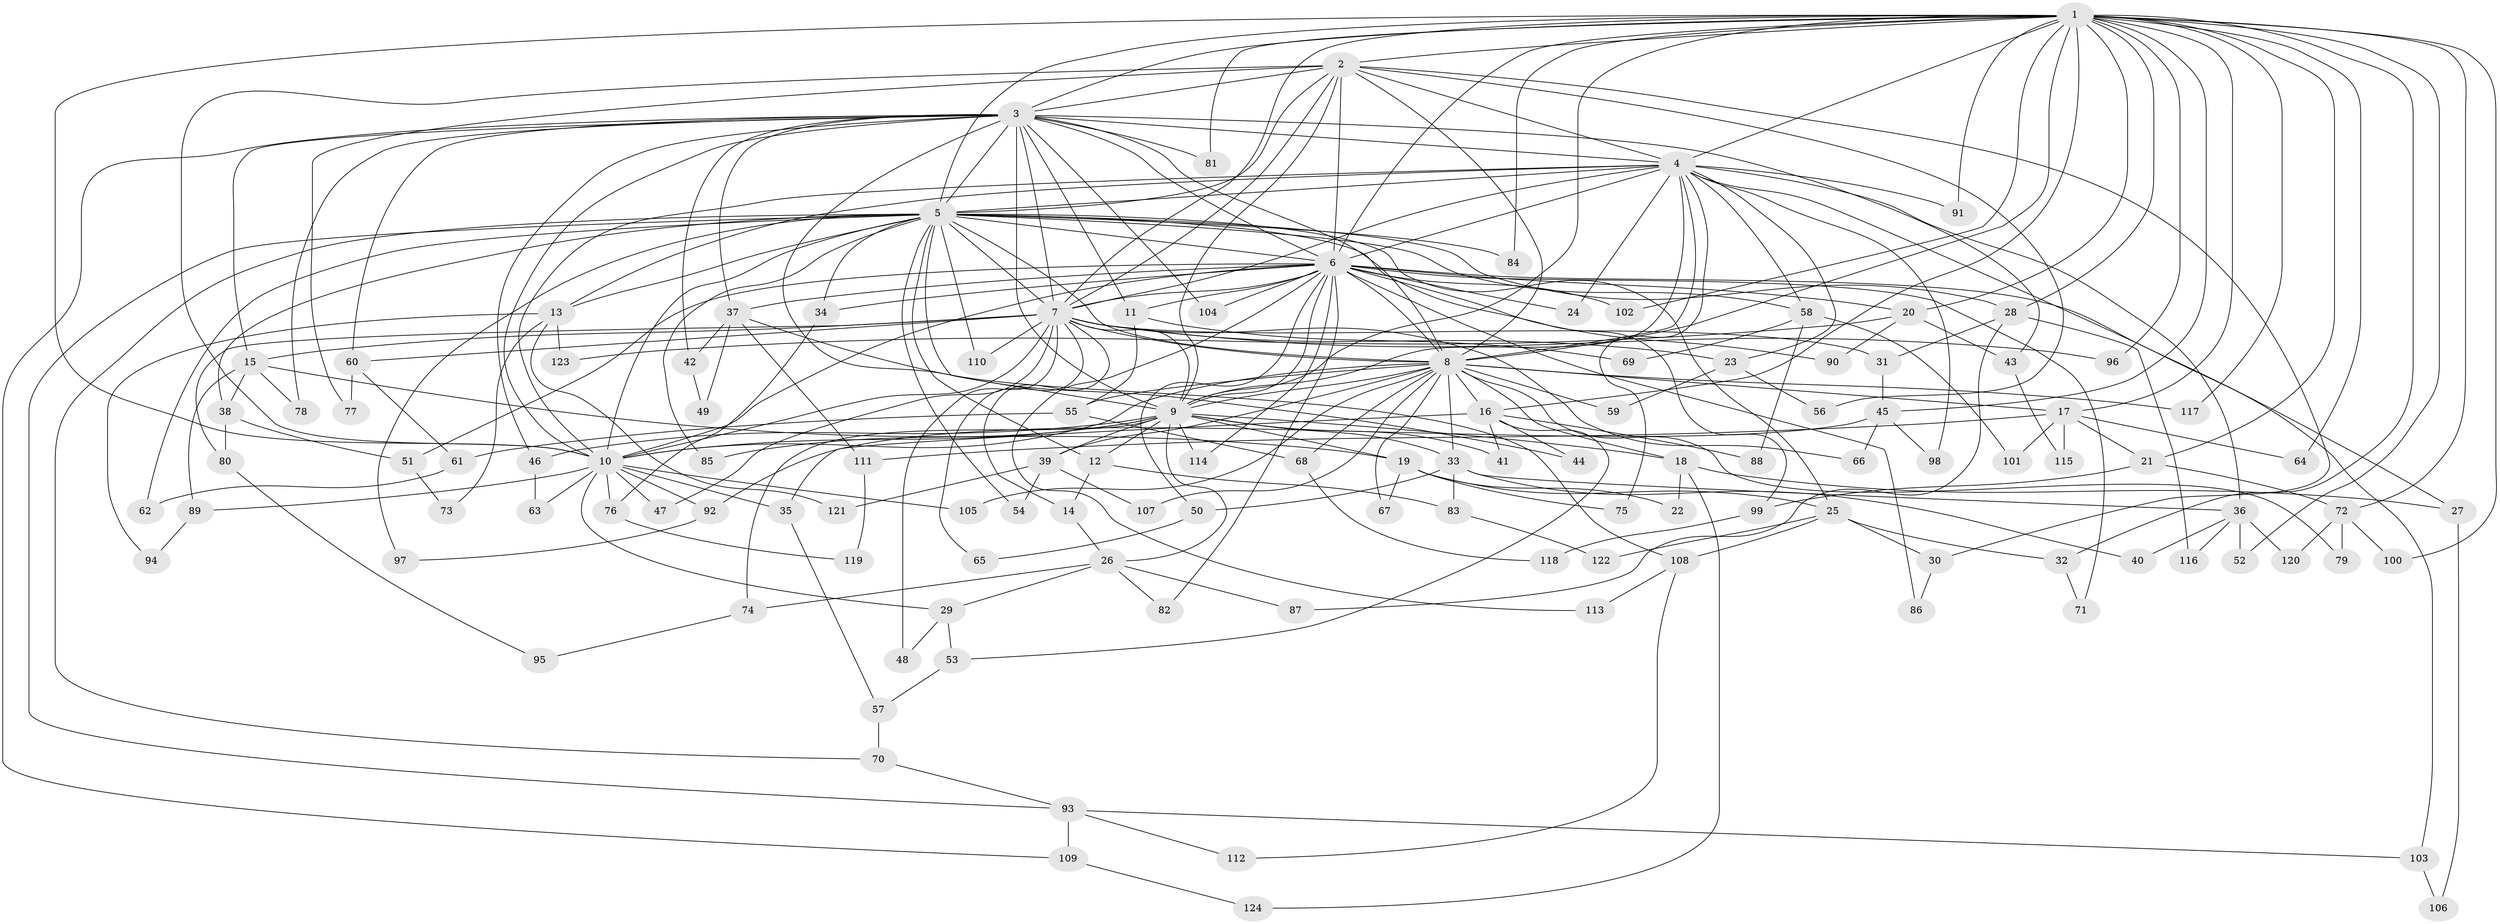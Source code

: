 // coarse degree distribution, {27: 0.011627906976744186, 31: 0.011627906976744186, 18: 0.011627906976744186, 20: 0.011627906976744186, 4: 0.046511627906976744, 2: 0.5232558139534884, 3: 0.19767441860465115, 5: 0.09302325581395349, 1: 0.03488372093023256, 6: 0.023255813953488372, 8: 0.03488372093023256}
// Generated by graph-tools (version 1.1) at 2025/47/03/04/25 21:47:46]
// undirected, 124 vertices, 273 edges
graph export_dot {
graph [start="1"]
  node [color=gray90,style=filled];
  1;
  2;
  3;
  4;
  5;
  6;
  7;
  8;
  9;
  10;
  11;
  12;
  13;
  14;
  15;
  16;
  17;
  18;
  19;
  20;
  21;
  22;
  23;
  24;
  25;
  26;
  27;
  28;
  29;
  30;
  31;
  32;
  33;
  34;
  35;
  36;
  37;
  38;
  39;
  40;
  41;
  42;
  43;
  44;
  45;
  46;
  47;
  48;
  49;
  50;
  51;
  52;
  53;
  54;
  55;
  56;
  57;
  58;
  59;
  60;
  61;
  62;
  63;
  64;
  65;
  66;
  67;
  68;
  69;
  70;
  71;
  72;
  73;
  74;
  75;
  76;
  77;
  78;
  79;
  80;
  81;
  82;
  83;
  84;
  85;
  86;
  87;
  88;
  89;
  90;
  91;
  92;
  93;
  94;
  95;
  96;
  97;
  98;
  99;
  100;
  101;
  102;
  103;
  104;
  105;
  106;
  107;
  108;
  109;
  110;
  111;
  112;
  113;
  114;
  115;
  116;
  117;
  118;
  119;
  120;
  121;
  122;
  123;
  124;
  1 -- 2;
  1 -- 3;
  1 -- 4;
  1 -- 5;
  1 -- 6;
  1 -- 7;
  1 -- 8;
  1 -- 9;
  1 -- 10;
  1 -- 16;
  1 -- 17;
  1 -- 20;
  1 -- 21;
  1 -- 28;
  1 -- 32;
  1 -- 45;
  1 -- 52;
  1 -- 64;
  1 -- 72;
  1 -- 81;
  1 -- 84;
  1 -- 91;
  1 -- 96;
  1 -- 100;
  1 -- 102;
  1 -- 117;
  2 -- 3;
  2 -- 4;
  2 -- 5;
  2 -- 6;
  2 -- 7;
  2 -- 8;
  2 -- 9;
  2 -- 10;
  2 -- 30;
  2 -- 56;
  2 -- 77;
  3 -- 4;
  3 -- 5;
  3 -- 6;
  3 -- 7;
  3 -- 8;
  3 -- 9;
  3 -- 10;
  3 -- 11;
  3 -- 15;
  3 -- 37;
  3 -- 42;
  3 -- 43;
  3 -- 44;
  3 -- 46;
  3 -- 60;
  3 -- 78;
  3 -- 81;
  3 -- 104;
  3 -- 109;
  4 -- 5;
  4 -- 6;
  4 -- 7;
  4 -- 8;
  4 -- 9;
  4 -- 10;
  4 -- 13;
  4 -- 23;
  4 -- 24;
  4 -- 36;
  4 -- 58;
  4 -- 75;
  4 -- 91;
  4 -- 98;
  4 -- 103;
  5 -- 6;
  5 -- 7;
  5 -- 8;
  5 -- 9;
  5 -- 10;
  5 -- 12;
  5 -- 13;
  5 -- 25;
  5 -- 28;
  5 -- 34;
  5 -- 38;
  5 -- 54;
  5 -- 58;
  5 -- 62;
  5 -- 70;
  5 -- 84;
  5 -- 85;
  5 -- 93;
  5 -- 97;
  5 -- 99;
  5 -- 110;
  6 -- 7;
  6 -- 8;
  6 -- 9;
  6 -- 10;
  6 -- 11;
  6 -- 20;
  6 -- 24;
  6 -- 27;
  6 -- 34;
  6 -- 37;
  6 -- 50;
  6 -- 51;
  6 -- 71;
  6 -- 82;
  6 -- 86;
  6 -- 90;
  6 -- 102;
  6 -- 104;
  6 -- 113;
  6 -- 114;
  7 -- 8;
  7 -- 9;
  7 -- 10;
  7 -- 14;
  7 -- 15;
  7 -- 23;
  7 -- 31;
  7 -- 47;
  7 -- 48;
  7 -- 60;
  7 -- 65;
  7 -- 66;
  7 -- 80;
  7 -- 96;
  7 -- 110;
  8 -- 9;
  8 -- 10;
  8 -- 16;
  8 -- 17;
  8 -- 18;
  8 -- 33;
  8 -- 39;
  8 -- 55;
  8 -- 59;
  8 -- 67;
  8 -- 68;
  8 -- 79;
  8 -- 105;
  8 -- 107;
  8 -- 117;
  9 -- 10;
  9 -- 12;
  9 -- 18;
  9 -- 19;
  9 -- 26;
  9 -- 33;
  9 -- 39;
  9 -- 41;
  9 -- 46;
  9 -- 74;
  9 -- 85;
  9 -- 114;
  10 -- 29;
  10 -- 35;
  10 -- 47;
  10 -- 63;
  10 -- 76;
  10 -- 89;
  10 -- 92;
  10 -- 105;
  11 -- 55;
  11 -- 69;
  12 -- 14;
  12 -- 83;
  13 -- 73;
  13 -- 94;
  13 -- 121;
  13 -- 123;
  14 -- 26;
  15 -- 19;
  15 -- 38;
  15 -- 78;
  15 -- 89;
  16 -- 35;
  16 -- 41;
  16 -- 44;
  16 -- 53;
  16 -- 88;
  17 -- 21;
  17 -- 64;
  17 -- 101;
  17 -- 111;
  17 -- 115;
  18 -- 22;
  18 -- 27;
  18 -- 124;
  19 -- 22;
  19 -- 25;
  19 -- 67;
  19 -- 75;
  20 -- 43;
  20 -- 90;
  20 -- 123;
  21 -- 72;
  21 -- 99;
  23 -- 56;
  23 -- 59;
  25 -- 30;
  25 -- 32;
  25 -- 108;
  25 -- 122;
  26 -- 29;
  26 -- 74;
  26 -- 82;
  26 -- 87;
  27 -- 106;
  28 -- 31;
  28 -- 87;
  28 -- 116;
  29 -- 48;
  29 -- 53;
  30 -- 86;
  31 -- 45;
  32 -- 71;
  33 -- 36;
  33 -- 40;
  33 -- 50;
  33 -- 83;
  34 -- 76;
  35 -- 57;
  36 -- 40;
  36 -- 52;
  36 -- 116;
  36 -- 120;
  37 -- 42;
  37 -- 49;
  37 -- 108;
  37 -- 111;
  38 -- 51;
  38 -- 80;
  39 -- 54;
  39 -- 107;
  39 -- 121;
  42 -- 49;
  43 -- 115;
  45 -- 66;
  45 -- 92;
  45 -- 98;
  46 -- 63;
  50 -- 65;
  51 -- 73;
  53 -- 57;
  55 -- 61;
  55 -- 68;
  57 -- 70;
  58 -- 69;
  58 -- 88;
  58 -- 101;
  60 -- 61;
  60 -- 77;
  61 -- 62;
  68 -- 118;
  70 -- 93;
  72 -- 79;
  72 -- 100;
  72 -- 120;
  74 -- 95;
  76 -- 119;
  80 -- 95;
  83 -- 122;
  89 -- 94;
  92 -- 97;
  93 -- 103;
  93 -- 109;
  93 -- 112;
  99 -- 118;
  103 -- 106;
  108 -- 112;
  108 -- 113;
  109 -- 124;
  111 -- 119;
}
